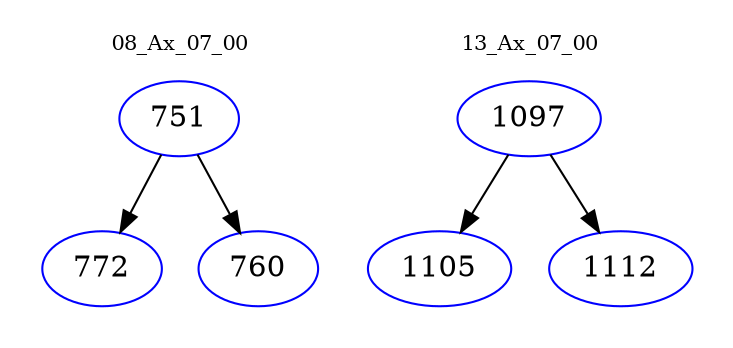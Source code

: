 digraph{
subgraph cluster_0 {
color = white
label = "08_Ax_07_00";
fontsize=10;
T0_751 [label="751", color="blue"]
T0_751 -> T0_772 [color="black"]
T0_772 [label="772", color="blue"]
T0_751 -> T0_760 [color="black"]
T0_760 [label="760", color="blue"]
}
subgraph cluster_1 {
color = white
label = "13_Ax_07_00";
fontsize=10;
T1_1097 [label="1097", color="blue"]
T1_1097 -> T1_1105 [color="black"]
T1_1105 [label="1105", color="blue"]
T1_1097 -> T1_1112 [color="black"]
T1_1112 [label="1112", color="blue"]
}
}
